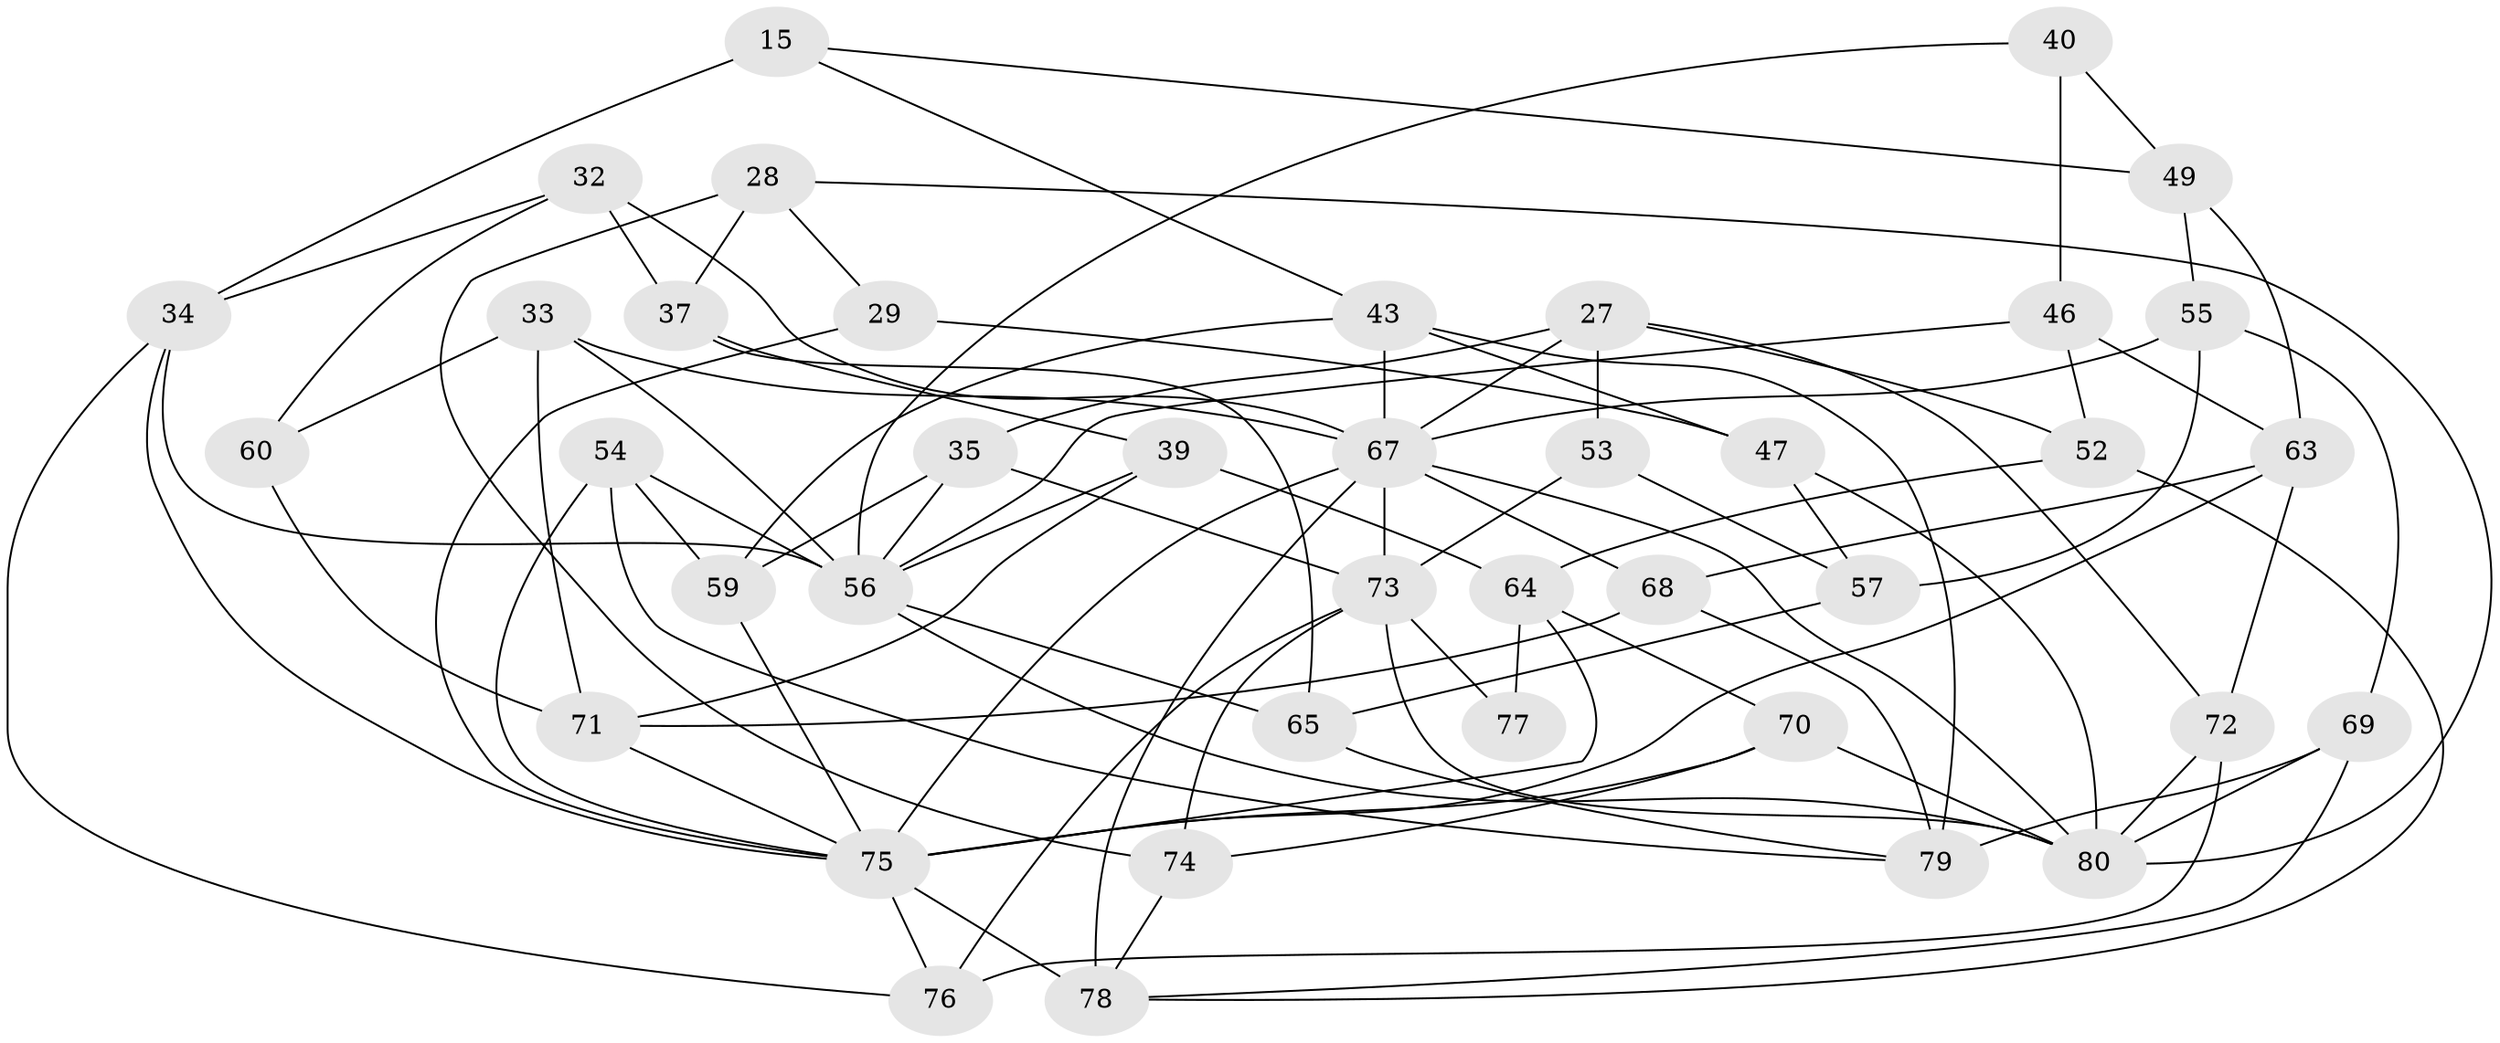 // original degree distribution, {4: 1.0}
// Generated by graph-tools (version 1.1) at 2025/57/03/09/25 04:57:47]
// undirected, 40 vertices, 93 edges
graph export_dot {
graph [start="1"]
  node [color=gray90,style=filled];
  15;
  27 [super="+25"];
  28;
  29;
  32;
  33 [super="+11"];
  34 [super="+1"];
  35;
  37;
  39;
  40;
  43 [super="+8+9"];
  46 [super="+16"];
  47;
  49;
  52;
  53;
  54;
  55;
  56 [super="+38"];
  57;
  59;
  60;
  63 [super="+23"];
  64 [super="+17"];
  65;
  67 [super="+24+66+48"];
  68;
  69;
  70 [super="+14"];
  71 [super="+45"];
  72 [super="+30"];
  73 [super="+13+21"];
  74;
  75 [super="+20+58+50"];
  76;
  77;
  78 [super="+61"];
  79 [super="+18"];
  80 [super="+4+62+51"];
  15 -- 43;
  15 -- 34 [weight=2];
  15 -- 49;
  27 -- 53 [weight=2];
  27 -- 35;
  27 -- 52;
  27 -- 72;
  27 -- 67;
  28 -- 29;
  28 -- 37;
  28 -- 74;
  28 -- 80;
  29 -- 75 [weight=2];
  29 -- 47;
  32 -- 37;
  32 -- 60;
  32 -- 34;
  32 -- 67;
  33 -- 60 [weight=2];
  33 -- 71;
  33 -- 56;
  33 -- 67 [weight=2];
  34 -- 76;
  34 -- 56;
  34 -- 75;
  35 -- 56;
  35 -- 73;
  35 -- 59;
  37 -- 39;
  37 -- 65;
  39 -- 71;
  39 -- 64;
  39 -- 56;
  40 -- 46 [weight=2];
  40 -- 49;
  40 -- 56;
  43 -- 67 [weight=3];
  43 -- 59;
  43 -- 79 [weight=2];
  43 -- 47;
  46 -- 63 [weight=2];
  46 -- 52;
  46 -- 56;
  47 -- 57;
  47 -- 80;
  49 -- 55;
  49 -- 63;
  52 -- 64;
  52 -- 78;
  53 -- 57;
  53 -- 73;
  54 -- 79;
  54 -- 56;
  54 -- 59;
  54 -- 75;
  55 -- 69;
  55 -- 57;
  55 -- 67;
  56 -- 80 [weight=2];
  56 -- 65;
  57 -- 65;
  59 -- 75;
  60 -- 71;
  63 -- 68;
  63 -- 72;
  63 -- 75;
  64 -- 77;
  64 -- 70 [weight=2];
  64 -- 75 [weight=3];
  65 -- 79;
  67 -- 73 [weight=2];
  67 -- 78 [weight=2];
  67 -- 80 [weight=2];
  67 -- 68;
  67 -- 75 [weight=5];
  68 -- 79;
  68 -- 71;
  69 -- 80;
  69 -- 79;
  69 -- 78;
  70 -- 80;
  70 -- 74;
  70 -- 75 [weight=2];
  71 -- 75 [weight=2];
  72 -- 80 [weight=3];
  72 -- 76;
  73 -- 80;
  73 -- 76;
  73 -- 77 [weight=3];
  73 -- 74;
  74 -- 78;
  75 -- 76;
  75 -- 78;
}

